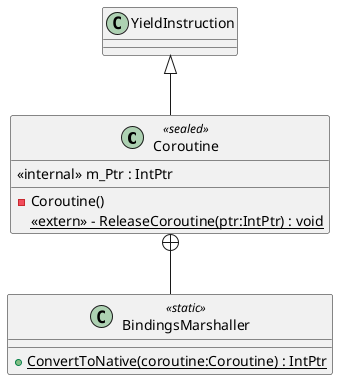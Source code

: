 @startuml
class Coroutine <<sealed>> {
    <<internal>> m_Ptr : IntPtr
    - Coroutine()
    <<extern>> {static} - ReleaseCoroutine(ptr:IntPtr) : void
}
class BindingsMarshaller <<static>> {
    + {static} ConvertToNative(coroutine:Coroutine) : IntPtr
}
YieldInstruction <|-- Coroutine
Coroutine +-- BindingsMarshaller
@enduml
